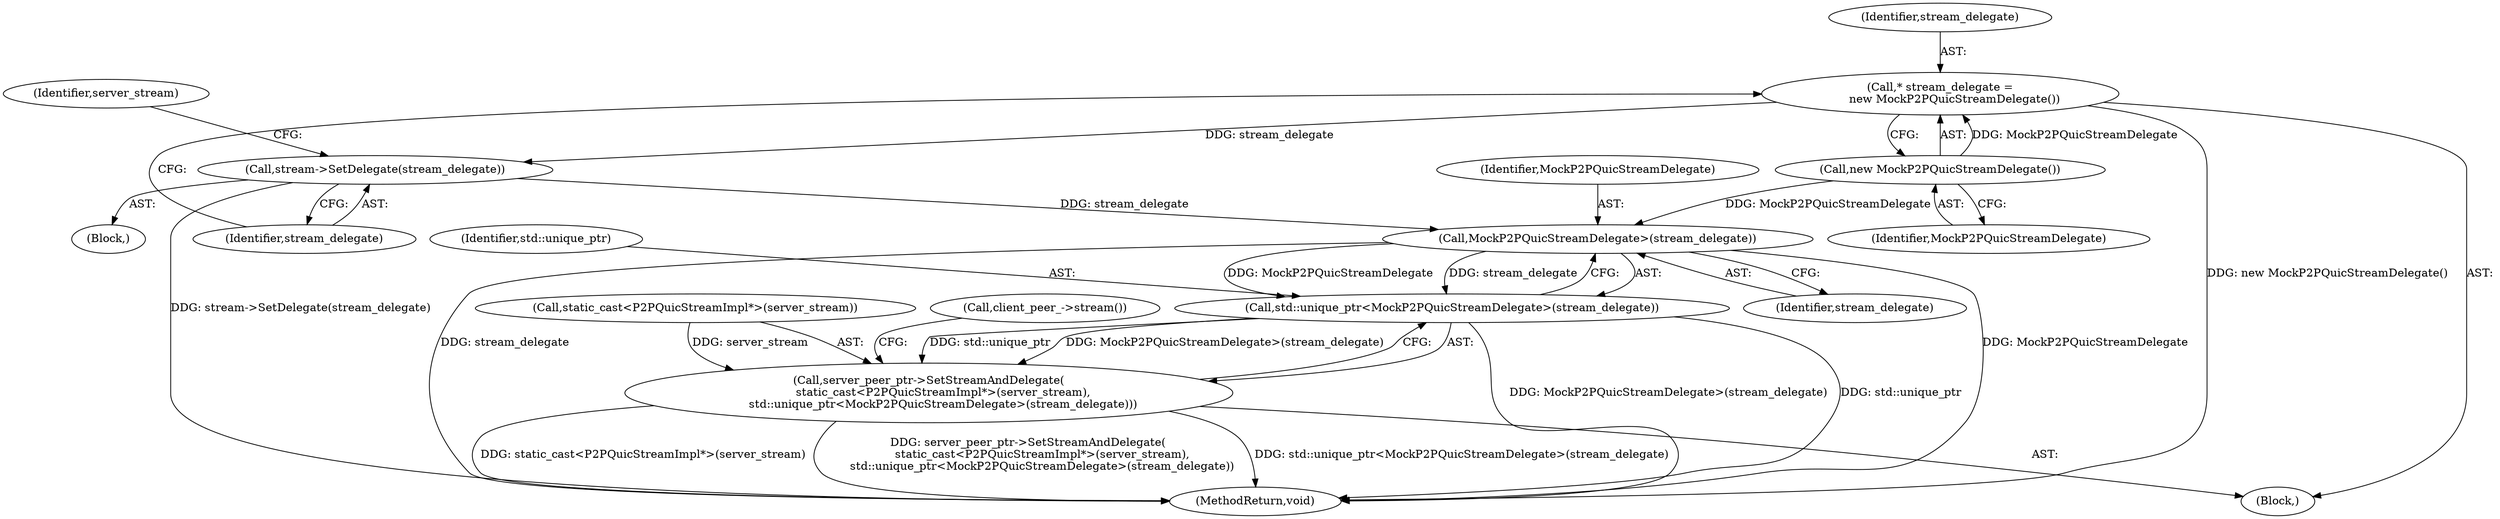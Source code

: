 digraph "0_Chrome_350f7d4b2c76950c8e7271284de84a9756b796e1_6@pointer" {
"1000121" [label="(Call,* stream_delegate =\n        new MockP2PQuicStreamDelegate())"];
"1000123" [label="(Call,new MockP2PQuicStreamDelegate())"];
"1000127" [label="(Call,stream->SetDelegate(stream_delegate))"];
"1000149" [label="(Call,MockP2PQuicStreamDelegate>(stream_delegate))"];
"1000147" [label="(Call,std::unique_ptr<MockP2PQuicStreamDelegate>(stream_delegate))"];
"1000143" [label="(Call,server_peer_ptr->SetStreamAndDelegate(\n        static_cast<P2PQuicStreamImpl*>(server_stream),\n        std::unique_ptr<MockP2PQuicStreamDelegate>(stream_delegate)))"];
"1000147" [label="(Call,std::unique_ptr<MockP2PQuicStreamDelegate>(stream_delegate))"];
"1000156" [label="(MethodReturn,void)"];
"1000150" [label="(Identifier,MockP2PQuicStreamDelegate)"];
"1000130" [label="(Identifier,server_stream)"];
"1000144" [label="(Call,static_cast<P2PQuicStreamImpl*>(server_stream))"];
"1000127" [label="(Call,stream->SetDelegate(stream_delegate))"];
"1000121" [label="(Call,* stream_delegate =\n        new MockP2PQuicStreamDelegate())"];
"1000148" [label="(Identifier,std::unique_ptr)"];
"1000128" [label="(Identifier,stream_delegate)"];
"1000122" [label="(Identifier,stream_delegate)"];
"1000143" [label="(Call,server_peer_ptr->SetStreamAndDelegate(\n        static_cast<P2PQuicStreamImpl*>(server_stream),\n        std::unique_ptr<MockP2PQuicStreamDelegate>(stream_delegate)))"];
"1000124" [label="(Identifier,MockP2PQuicStreamDelegate)"];
"1000102" [label="(Block,)"];
"1000149" [label="(Call,MockP2PQuicStreamDelegate>(stream_delegate))"];
"1000126" [label="(Block,)"];
"1000153" [label="(Call,client_peer_->stream())"];
"1000123" [label="(Call,new MockP2PQuicStreamDelegate())"];
"1000151" [label="(Identifier,stream_delegate)"];
"1000121" -> "1000102"  [label="AST: "];
"1000121" -> "1000123"  [label="CFG: "];
"1000122" -> "1000121"  [label="AST: "];
"1000123" -> "1000121"  [label="AST: "];
"1000128" -> "1000121"  [label="CFG: "];
"1000121" -> "1000156"  [label="DDG: new MockP2PQuicStreamDelegate()"];
"1000123" -> "1000121"  [label="DDG: MockP2PQuicStreamDelegate"];
"1000121" -> "1000127"  [label="DDG: stream_delegate"];
"1000123" -> "1000124"  [label="CFG: "];
"1000124" -> "1000123"  [label="AST: "];
"1000123" -> "1000149"  [label="DDG: MockP2PQuicStreamDelegate"];
"1000127" -> "1000126"  [label="AST: "];
"1000127" -> "1000128"  [label="CFG: "];
"1000128" -> "1000127"  [label="AST: "];
"1000130" -> "1000127"  [label="CFG: "];
"1000127" -> "1000156"  [label="DDG: stream->SetDelegate(stream_delegate)"];
"1000127" -> "1000149"  [label="DDG: stream_delegate"];
"1000149" -> "1000147"  [label="AST: "];
"1000149" -> "1000151"  [label="CFG: "];
"1000150" -> "1000149"  [label="AST: "];
"1000151" -> "1000149"  [label="AST: "];
"1000147" -> "1000149"  [label="CFG: "];
"1000149" -> "1000156"  [label="DDG: MockP2PQuicStreamDelegate"];
"1000149" -> "1000156"  [label="DDG: stream_delegate"];
"1000149" -> "1000147"  [label="DDG: MockP2PQuicStreamDelegate"];
"1000149" -> "1000147"  [label="DDG: stream_delegate"];
"1000147" -> "1000143"  [label="AST: "];
"1000148" -> "1000147"  [label="AST: "];
"1000143" -> "1000147"  [label="CFG: "];
"1000147" -> "1000156"  [label="DDG: MockP2PQuicStreamDelegate>(stream_delegate)"];
"1000147" -> "1000156"  [label="DDG: std::unique_ptr"];
"1000147" -> "1000143"  [label="DDG: std::unique_ptr"];
"1000147" -> "1000143"  [label="DDG: MockP2PQuicStreamDelegate>(stream_delegate)"];
"1000143" -> "1000102"  [label="AST: "];
"1000144" -> "1000143"  [label="AST: "];
"1000153" -> "1000143"  [label="CFG: "];
"1000143" -> "1000156"  [label="DDG: std::unique_ptr<MockP2PQuicStreamDelegate>(stream_delegate)"];
"1000143" -> "1000156"  [label="DDG: static_cast<P2PQuicStreamImpl*>(server_stream)"];
"1000143" -> "1000156"  [label="DDG: server_peer_ptr->SetStreamAndDelegate(\n        static_cast<P2PQuicStreamImpl*>(server_stream),\n        std::unique_ptr<MockP2PQuicStreamDelegate>(stream_delegate))"];
"1000144" -> "1000143"  [label="DDG: server_stream"];
}
